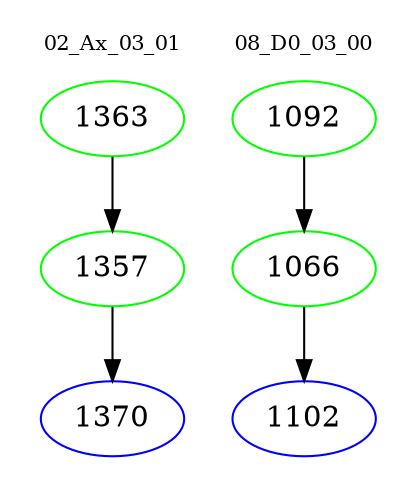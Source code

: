 digraph{
subgraph cluster_0 {
color = white
label = "02_Ax_03_01";
fontsize=10;
T0_1363 [label="1363", color="green"]
T0_1363 -> T0_1357 [color="black"]
T0_1357 [label="1357", color="green"]
T0_1357 -> T0_1370 [color="black"]
T0_1370 [label="1370", color="blue"]
}
subgraph cluster_1 {
color = white
label = "08_D0_03_00";
fontsize=10;
T1_1092 [label="1092", color="green"]
T1_1092 -> T1_1066 [color="black"]
T1_1066 [label="1066", color="green"]
T1_1066 -> T1_1102 [color="black"]
T1_1102 [label="1102", color="blue"]
}
}
